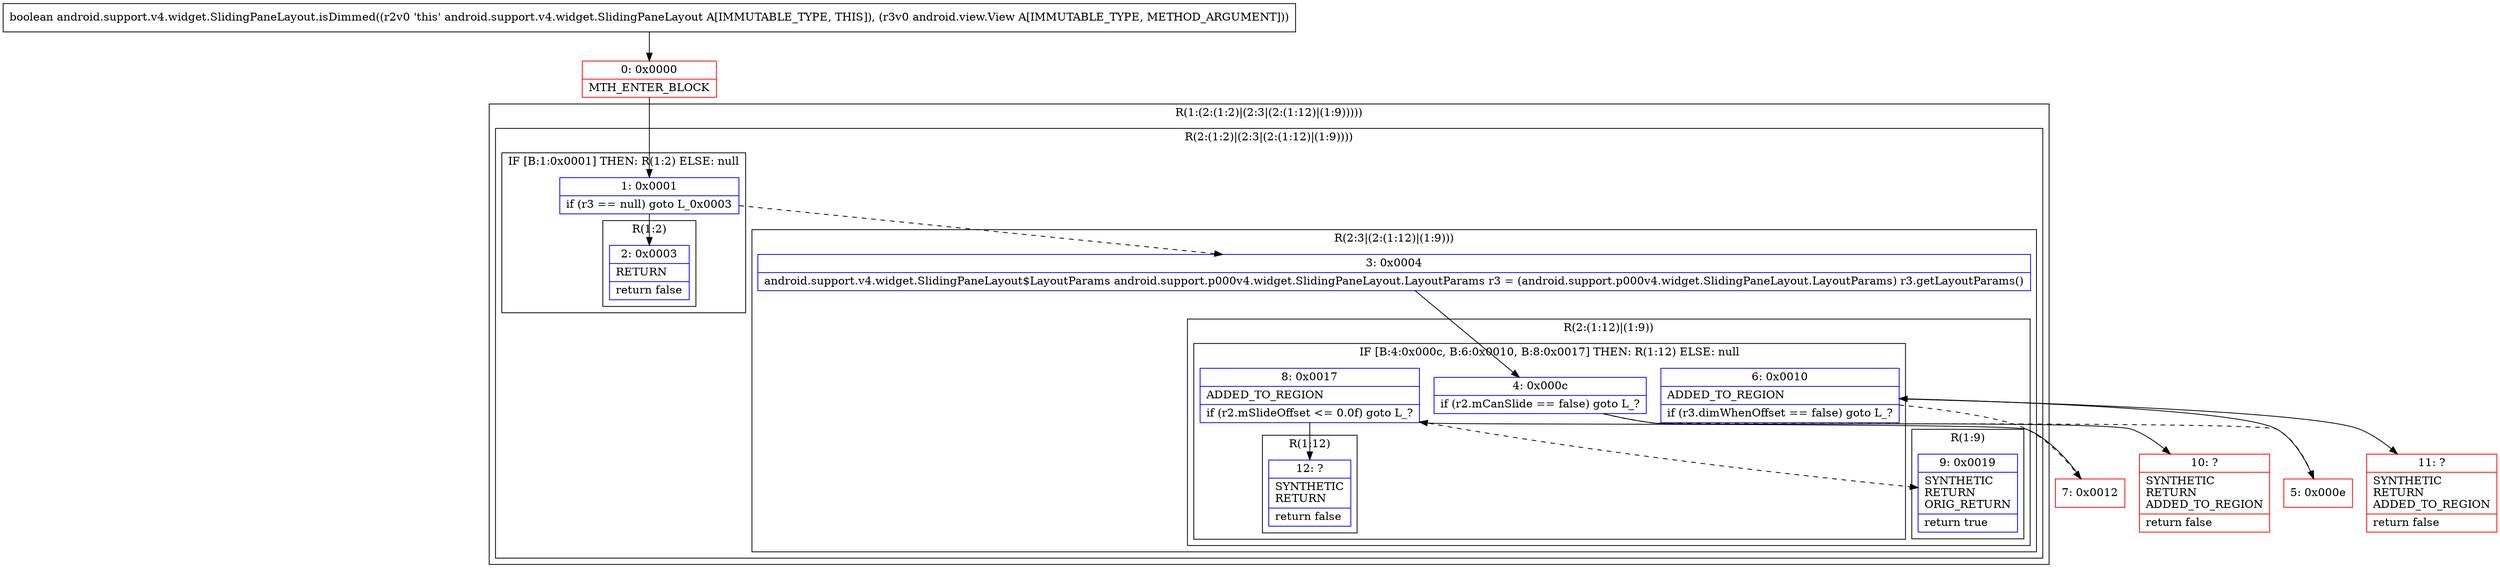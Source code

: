 digraph "CFG forandroid.support.v4.widget.SlidingPaneLayout.isDimmed(Landroid\/view\/View;)Z" {
subgraph cluster_Region_987248237 {
label = "R(1:(2:(1:2)|(2:3|(2:(1:12)|(1:9)))))";
node [shape=record,color=blue];
subgraph cluster_Region_896499165 {
label = "R(2:(1:2)|(2:3|(2:(1:12)|(1:9))))";
node [shape=record,color=blue];
subgraph cluster_IfRegion_1368854615 {
label = "IF [B:1:0x0001] THEN: R(1:2) ELSE: null";
node [shape=record,color=blue];
Node_1 [shape=record,label="{1\:\ 0x0001|if (r3 == null) goto L_0x0003\l}"];
subgraph cluster_Region_900148116 {
label = "R(1:2)";
node [shape=record,color=blue];
Node_2 [shape=record,label="{2\:\ 0x0003|RETURN\l|return false\l}"];
}
}
subgraph cluster_Region_203041740 {
label = "R(2:3|(2:(1:12)|(1:9)))";
node [shape=record,color=blue];
Node_3 [shape=record,label="{3\:\ 0x0004|android.support.v4.widget.SlidingPaneLayout$LayoutParams android.support.p000v4.widget.SlidingPaneLayout.LayoutParams r3 = (android.support.p000v4.widget.SlidingPaneLayout.LayoutParams) r3.getLayoutParams()\l}"];
subgraph cluster_Region_1312229395 {
label = "R(2:(1:12)|(1:9))";
node [shape=record,color=blue];
subgraph cluster_IfRegion_176330327 {
label = "IF [B:4:0x000c, B:6:0x0010, B:8:0x0017] THEN: R(1:12) ELSE: null";
node [shape=record,color=blue];
Node_4 [shape=record,label="{4\:\ 0x000c|if (r2.mCanSlide == false) goto L_?\l}"];
Node_6 [shape=record,label="{6\:\ 0x0010|ADDED_TO_REGION\l|if (r3.dimWhenOffset == false) goto L_?\l}"];
Node_8 [shape=record,label="{8\:\ 0x0017|ADDED_TO_REGION\l|if (r2.mSlideOffset \<= 0.0f) goto L_?\l}"];
subgraph cluster_Region_7869853 {
label = "R(1:12)";
node [shape=record,color=blue];
Node_12 [shape=record,label="{12\:\ ?|SYNTHETIC\lRETURN\l|return false\l}"];
}
}
subgraph cluster_Region_1770305645 {
label = "R(1:9)";
node [shape=record,color=blue];
Node_9 [shape=record,label="{9\:\ 0x0019|SYNTHETIC\lRETURN\lORIG_RETURN\l|return true\l}"];
}
}
}
}
}
Node_0 [shape=record,color=red,label="{0\:\ 0x0000|MTH_ENTER_BLOCK\l}"];
Node_5 [shape=record,color=red,label="{5\:\ 0x000e}"];
Node_7 [shape=record,color=red,label="{7\:\ 0x0012}"];
Node_10 [shape=record,color=red,label="{10\:\ ?|SYNTHETIC\lRETURN\lADDED_TO_REGION\l|return false\l}"];
Node_11 [shape=record,color=red,label="{11\:\ ?|SYNTHETIC\lRETURN\lADDED_TO_REGION\l|return false\l}"];
MethodNode[shape=record,label="{boolean android.support.v4.widget.SlidingPaneLayout.isDimmed((r2v0 'this' android.support.v4.widget.SlidingPaneLayout A[IMMUTABLE_TYPE, THIS]), (r3v0 android.view.View A[IMMUTABLE_TYPE, METHOD_ARGUMENT])) }"];
MethodNode -> Node_0;
Node_1 -> Node_2;
Node_1 -> Node_3[style=dashed];
Node_3 -> Node_4;
Node_4 -> Node_5[style=dashed];
Node_4 -> Node_10;
Node_6 -> Node_7[style=dashed];
Node_6 -> Node_11;
Node_8 -> Node_9[style=dashed];
Node_8 -> Node_12;
Node_0 -> Node_1;
Node_5 -> Node_6;
Node_7 -> Node_8;
}

